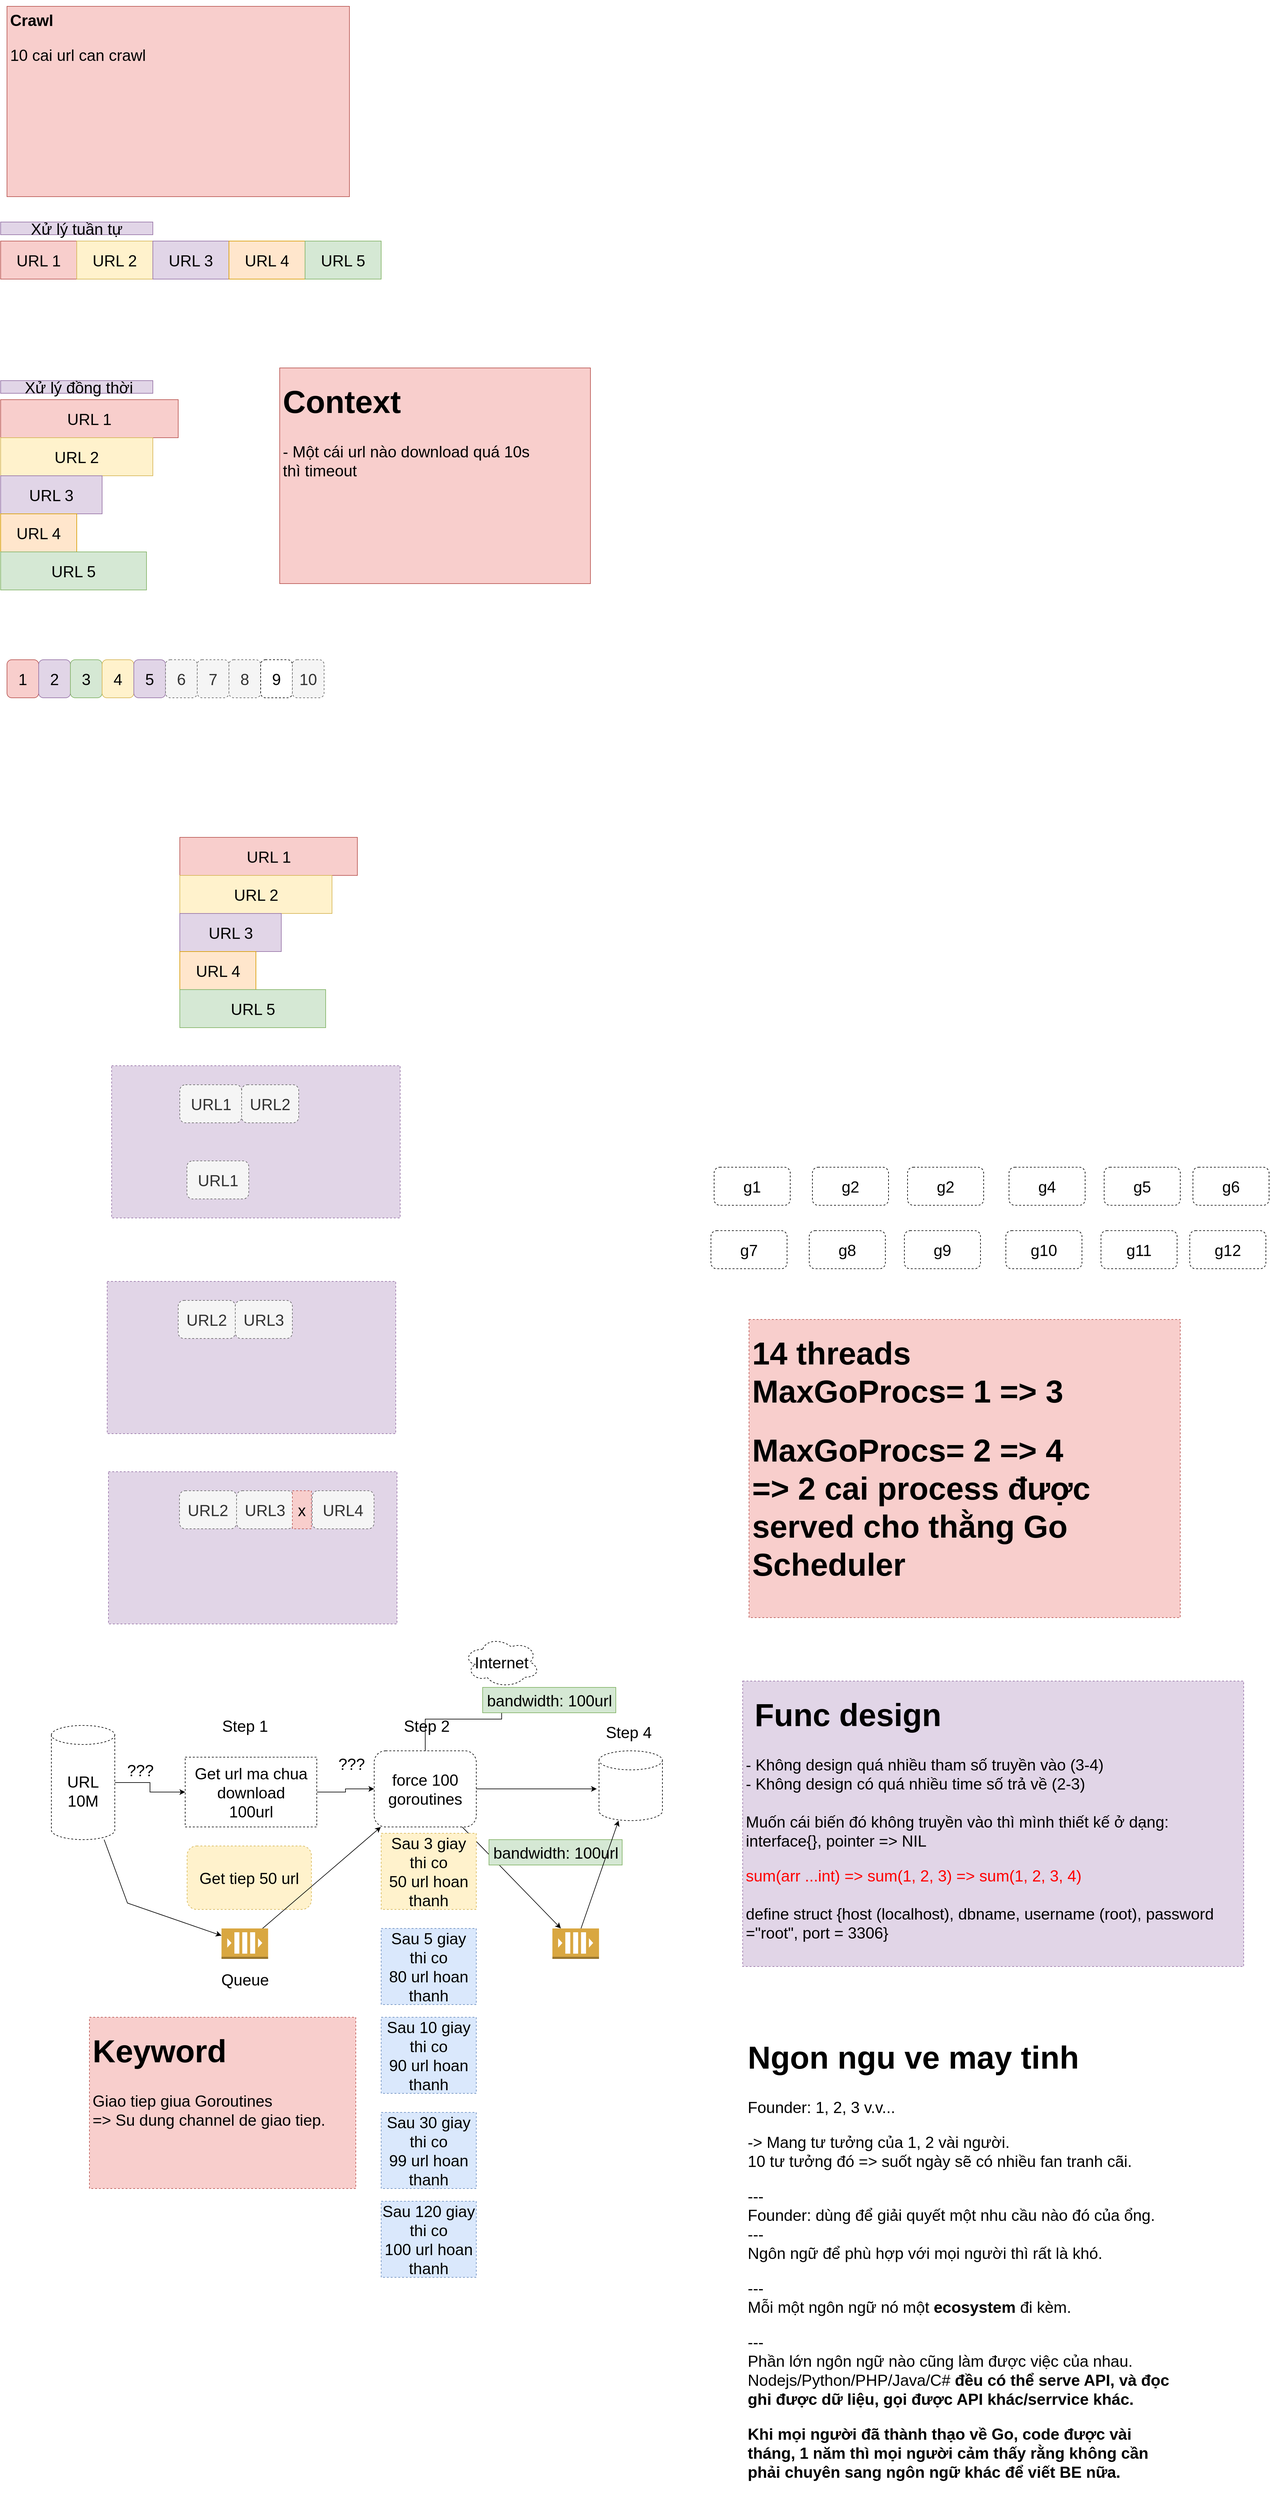 <mxfile version="14.5.1" type="device"><diagram id="S1A6ARI2aFTFLwObNTvR" name="Page-1"><mxGraphModel dx="1106" dy="900" grid="1" gridSize="10" guides="1" tooltips="1" connect="1" arrows="1" fold="1" page="1" pageScale="1" pageWidth="850" pageHeight="1100" math="0" shadow="0"><root><mxCell id="0"/><mxCell id="1" parent="0"/><mxCell id="Xr8a-XAWNBKAME4nFiZ5-33" value="" style="rounded=0;whiteSpace=wrap;html=1;dashed=1;fontSize=25;fillColor=#e1d5e7;strokeColor=#9673a6;" vertex="1" parent="1"><mxGeometry x="205" y="1750" width="455" height="240" as="geometry"/></mxCell><mxCell id="Xr8a-XAWNBKAME4nFiZ5-1" value="&lt;h1 style=&quot;font-size: 25px;&quot;&gt;Crawl&lt;/h1&gt;&lt;p style=&quot;font-size: 25px;&quot;&gt;10 cai url can crawl&lt;/p&gt;" style="text;html=1;strokeColor=#b85450;fillColor=#f8cecc;spacing=5;spacingTop=-20;whiteSpace=wrap;overflow=hidden;rounded=0;fontSize=25;" vertex="1" parent="1"><mxGeometry x="40" y="80" width="540" height="300" as="geometry"/></mxCell><mxCell id="Xr8a-XAWNBKAME4nFiZ5-2" value="URL 1" style="rounded=0;whiteSpace=wrap;html=1;fontSize=25;fillColor=#f8cecc;strokeColor=#b85450;" vertex="1" parent="1"><mxGeometry x="30" y="450" width="120" height="60" as="geometry"/></mxCell><mxCell id="Xr8a-XAWNBKAME4nFiZ5-3" value="URL 2" style="rounded=0;whiteSpace=wrap;html=1;fontSize=25;fillColor=#fff2cc;strokeColor=#d6b656;" vertex="1" parent="1"><mxGeometry x="150" y="450" width="120" height="60" as="geometry"/></mxCell><mxCell id="Xr8a-XAWNBKAME4nFiZ5-4" value="URL 3" style="rounded=0;whiteSpace=wrap;html=1;fontSize=25;fillColor=#e1d5e7;strokeColor=#9673a6;" vertex="1" parent="1"><mxGeometry x="270" y="450" width="120" height="60" as="geometry"/></mxCell><mxCell id="Xr8a-XAWNBKAME4nFiZ5-5" value="URL 4" style="rounded=0;whiteSpace=wrap;html=1;fontSize=25;fillColor=#ffe6cc;strokeColor=#d79b00;" vertex="1" parent="1"><mxGeometry x="390" y="450" width="120" height="60" as="geometry"/></mxCell><mxCell id="Xr8a-XAWNBKAME4nFiZ5-6" value="URL 5" style="rounded=0;whiteSpace=wrap;html=1;fontSize=25;fillColor=#d5e8d4;strokeColor=#82b366;" vertex="1" parent="1"><mxGeometry x="510" y="450" width="120" height="60" as="geometry"/></mxCell><mxCell id="Xr8a-XAWNBKAME4nFiZ5-7" value="Xử lý tuần tự" style="text;html=1;strokeColor=#9673a6;fillColor=#e1d5e7;align=center;verticalAlign=middle;whiteSpace=wrap;rounded=0;fontSize=25;" vertex="1" parent="1"><mxGeometry x="30" y="420" width="240" height="20" as="geometry"/></mxCell><mxCell id="Xr8a-XAWNBKAME4nFiZ5-8" value="URL 1" style="rounded=0;whiteSpace=wrap;html=1;fontSize=25;fillColor=#f8cecc;strokeColor=#b85450;" vertex="1" parent="1"><mxGeometry x="30" y="700" width="280" height="60" as="geometry"/></mxCell><mxCell id="Xr8a-XAWNBKAME4nFiZ5-9" value="URL 2" style="rounded=0;whiteSpace=wrap;html=1;fontSize=25;fillColor=#fff2cc;strokeColor=#d6b656;" vertex="1" parent="1"><mxGeometry x="30" y="760" width="240" height="60" as="geometry"/></mxCell><mxCell id="Xr8a-XAWNBKAME4nFiZ5-10" value="URL 3" style="rounded=0;whiteSpace=wrap;html=1;fontSize=25;fillColor=#e1d5e7;strokeColor=#9673a6;" vertex="1" parent="1"><mxGeometry x="30" y="820" width="160" height="60" as="geometry"/></mxCell><mxCell id="Xr8a-XAWNBKAME4nFiZ5-11" value="URL 4" style="rounded=0;whiteSpace=wrap;html=1;fontSize=25;fillColor=#ffe6cc;strokeColor=#d79b00;" vertex="1" parent="1"><mxGeometry x="30" y="880" width="120" height="60" as="geometry"/></mxCell><mxCell id="Xr8a-XAWNBKAME4nFiZ5-12" value="URL 5" style="rounded=0;whiteSpace=wrap;html=1;fontSize=25;fillColor=#d5e8d4;strokeColor=#82b366;" vertex="1" parent="1"><mxGeometry x="30" y="940" width="230" height="60" as="geometry"/></mxCell><mxCell id="Xr8a-XAWNBKAME4nFiZ5-13" value="&amp;nbsp;Xử lý đồng thời" style="text;html=1;strokeColor=#9673a6;fillColor=#e1d5e7;align=center;verticalAlign=middle;whiteSpace=wrap;rounded=0;fontSize=25;" vertex="1" parent="1"><mxGeometry x="30" y="670" width="240" height="20" as="geometry"/></mxCell><mxCell id="Xr8a-XAWNBKAME4nFiZ5-14" value="&lt;h1&gt;Context&lt;/h1&gt;&lt;div&gt;- Một cái url nào download quá 10s&lt;/div&gt;&lt;div&gt;thì timeout&lt;/div&gt;" style="text;html=1;strokeColor=#b85450;fillColor=#f8cecc;spacing=5;spacingTop=-20;whiteSpace=wrap;overflow=hidden;rounded=0;fontSize=25;" vertex="1" parent="1"><mxGeometry x="470" y="650" width="490" height="340" as="geometry"/></mxCell><mxCell id="Xr8a-XAWNBKAME4nFiZ5-15" value="1" style="rounded=1;whiteSpace=wrap;html=1;fontSize=25;fillColor=#f8cecc;strokeColor=#b85450;" vertex="1" parent="1"><mxGeometry x="40" y="1110" width="50" height="60" as="geometry"/></mxCell><mxCell id="Xr8a-XAWNBKAME4nFiZ5-16" value="2" style="rounded=1;whiteSpace=wrap;html=1;fontSize=25;fillColor=#e1d5e7;strokeColor=#9673a6;" vertex="1" parent="1"><mxGeometry x="90" y="1110" width="50" height="60" as="geometry"/></mxCell><mxCell id="Xr8a-XAWNBKAME4nFiZ5-17" value="3" style="rounded=1;whiteSpace=wrap;html=1;fontSize=25;fillColor=#d5e8d4;strokeColor=#82b366;" vertex="1" parent="1"><mxGeometry x="140" y="1110" width="50" height="60" as="geometry"/></mxCell><mxCell id="Xr8a-XAWNBKAME4nFiZ5-18" value="4" style="rounded=1;whiteSpace=wrap;html=1;fontSize=25;fillColor=#fff2cc;strokeColor=#d6b656;" vertex="1" parent="1"><mxGeometry x="190" y="1110" width="50" height="60" as="geometry"/></mxCell><mxCell id="Xr8a-XAWNBKAME4nFiZ5-19" value="5" style="rounded=1;whiteSpace=wrap;html=1;fontSize=25;fillColor=#e1d5e7;strokeColor=#9673a6;" vertex="1" parent="1"><mxGeometry x="240" y="1110" width="50" height="60" as="geometry"/></mxCell><mxCell id="Xr8a-XAWNBKAME4nFiZ5-20" value="6" style="rounded=1;whiteSpace=wrap;html=1;fontSize=25;fillColor=#f5f5f5;strokeColor=#666666;fontColor=#333333;dashed=1;" vertex="1" parent="1"><mxGeometry x="290" y="1110" width="50" height="60" as="geometry"/></mxCell><mxCell id="Xr8a-XAWNBKAME4nFiZ5-21" value="7" style="rounded=1;whiteSpace=wrap;html=1;fontSize=25;fillColor=#f5f5f5;strokeColor=#666666;fontColor=#333333;dashed=1;" vertex="1" parent="1"><mxGeometry x="340" y="1110" width="50" height="60" as="geometry"/></mxCell><mxCell id="Xr8a-XAWNBKAME4nFiZ5-22" value="8" style="rounded=1;whiteSpace=wrap;html=1;fontSize=25;fillColor=#f5f5f5;strokeColor=#666666;fontColor=#333333;dashed=1;" vertex="1" parent="1"><mxGeometry x="390" y="1110" width="50" height="60" as="geometry"/></mxCell><mxCell id="Xr8a-XAWNBKAME4nFiZ5-23" value="9" style="rounded=1;whiteSpace=wrap;html=1;fontSize=25;dashed=1;" vertex="1" parent="1"><mxGeometry x="440" y="1110" width="50" height="60" as="geometry"/></mxCell><mxCell id="Xr8a-XAWNBKAME4nFiZ5-24" value="10" style="rounded=1;whiteSpace=wrap;html=1;fontSize=25;fillColor=#f5f5f5;strokeColor=#666666;fontColor=#333333;dashed=1;" vertex="1" parent="1"><mxGeometry x="490" y="1110" width="50" height="60" as="geometry"/></mxCell><mxCell id="Xr8a-XAWNBKAME4nFiZ5-25" value="URL1" style="rounded=1;whiteSpace=wrap;html=1;fontSize=25;fillColor=#f5f5f5;strokeColor=#666666;fontColor=#333333;dashed=1;" vertex="1" parent="1"><mxGeometry x="312.5" y="1780" width="97.5" height="60" as="geometry"/></mxCell><mxCell id="Xr8a-XAWNBKAME4nFiZ5-26" value="URL2" style="rounded=1;whiteSpace=wrap;html=1;fontSize=25;fillColor=#f5f5f5;strokeColor=#666666;fontColor=#333333;dashed=1;" vertex="1" parent="1"><mxGeometry x="410" y="1780" width="90" height="60" as="geometry"/></mxCell><mxCell id="Xr8a-XAWNBKAME4nFiZ5-27" value="URL 1" style="rounded=0;whiteSpace=wrap;html=1;fontSize=25;fillColor=#f8cecc;strokeColor=#b85450;" vertex="1" parent="1"><mxGeometry x="312.5" y="1390" width="280" height="60" as="geometry"/></mxCell><mxCell id="Xr8a-XAWNBKAME4nFiZ5-28" value="URL 2" style="rounded=0;whiteSpace=wrap;html=1;fontSize=25;fillColor=#fff2cc;strokeColor=#d6b656;" vertex="1" parent="1"><mxGeometry x="312.5" y="1450" width="240" height="60" as="geometry"/></mxCell><mxCell id="Xr8a-XAWNBKAME4nFiZ5-29" value="URL 3" style="rounded=0;whiteSpace=wrap;html=1;fontSize=25;fillColor=#e1d5e7;strokeColor=#9673a6;" vertex="1" parent="1"><mxGeometry x="312.5" y="1510" width="160" height="60" as="geometry"/></mxCell><mxCell id="Xr8a-XAWNBKAME4nFiZ5-30" value="URL 4" style="rounded=0;whiteSpace=wrap;html=1;fontSize=25;fillColor=#ffe6cc;strokeColor=#d79b00;" vertex="1" parent="1"><mxGeometry x="312.5" y="1570" width="120" height="60" as="geometry"/></mxCell><mxCell id="Xr8a-XAWNBKAME4nFiZ5-31" value="URL 5" style="rounded=0;whiteSpace=wrap;html=1;fontSize=25;fillColor=#d5e8d4;strokeColor=#82b366;" vertex="1" parent="1"><mxGeometry x="312.5" y="1630" width="230" height="60" as="geometry"/></mxCell><mxCell id="Xr8a-XAWNBKAME4nFiZ5-32" value="URL1" style="rounded=1;whiteSpace=wrap;html=1;fontSize=25;fillColor=#f5f5f5;strokeColor=#666666;fontColor=#333333;dashed=1;" vertex="1" parent="1"><mxGeometry x="323.75" y="1900" width="97.5" height="60" as="geometry"/></mxCell><mxCell id="Xr8a-XAWNBKAME4nFiZ5-34" value="" style="rounded=0;whiteSpace=wrap;html=1;dashed=1;fontSize=25;fillColor=#e1d5e7;strokeColor=#9673a6;" vertex="1" parent="1"><mxGeometry x="198" y="2090" width="455" height="240" as="geometry"/></mxCell><mxCell id="Xr8a-XAWNBKAME4nFiZ5-36" value="URL2" style="rounded=1;whiteSpace=wrap;html=1;fontSize=25;fillColor=#f5f5f5;strokeColor=#666666;fontColor=#333333;dashed=1;" vertex="1" parent="1"><mxGeometry x="310" y="2120" width="90" height="60" as="geometry"/></mxCell><mxCell id="Xr8a-XAWNBKAME4nFiZ5-38" value="URL3" style="rounded=1;whiteSpace=wrap;html=1;fontSize=25;fillColor=#f5f5f5;strokeColor=#666666;fontColor=#333333;dashed=1;" vertex="1" parent="1"><mxGeometry x="400" y="2120" width="90" height="60" as="geometry"/></mxCell><mxCell id="Xr8a-XAWNBKAME4nFiZ5-39" value="" style="rounded=0;whiteSpace=wrap;html=1;dashed=1;fontSize=25;fillColor=#e1d5e7;strokeColor=#9673a6;" vertex="1" parent="1"><mxGeometry x="200" y="2390" width="455" height="240" as="geometry"/></mxCell><mxCell id="Xr8a-XAWNBKAME4nFiZ5-40" value="URL2" style="rounded=1;whiteSpace=wrap;html=1;fontSize=25;fillColor=#f5f5f5;strokeColor=#666666;fontColor=#333333;dashed=1;" vertex="1" parent="1"><mxGeometry x="312" y="2420" width="90" height="60" as="geometry"/></mxCell><mxCell id="Xr8a-XAWNBKAME4nFiZ5-41" value="URL3" style="rounded=1;whiteSpace=wrap;html=1;fontSize=25;fillColor=#f5f5f5;strokeColor=#666666;fontColor=#333333;dashed=1;" vertex="1" parent="1"><mxGeometry x="402" y="2420" width="90" height="60" as="geometry"/></mxCell><mxCell id="Xr8a-XAWNBKAME4nFiZ5-42" value="URL4" style="rounded=1;whiteSpace=wrap;html=1;fontSize=25;fillColor=#f5f5f5;strokeColor=#666666;fontColor=#333333;dashed=1;" vertex="1" parent="1"><mxGeometry x="521.25" y="2420" width="97.5" height="60" as="geometry"/></mxCell><mxCell id="Xr8a-XAWNBKAME4nFiZ5-43" value="x" style="rounded=0;whiteSpace=wrap;html=1;dashed=1;fontSize=25;fillColor=#f8cecc;strokeColor=#b85450;" vertex="1" parent="1"><mxGeometry x="490" y="2420" width="30" height="60" as="geometry"/></mxCell><mxCell id="Xr8a-XAWNBKAME4nFiZ5-46" style="edgeStyle=orthogonalEdgeStyle;rounded=0;orthogonalLoop=1;jettySize=auto;html=1;fontSize=25;" edge="1" parent="1" source="Xr8a-XAWNBKAME4nFiZ5-44" target="Xr8a-XAWNBKAME4nFiZ5-45"><mxGeometry relative="1" as="geometry"/></mxCell><mxCell id="Xr8a-XAWNBKAME4nFiZ5-66" style="rounded=0;orthogonalLoop=1;jettySize=auto;html=1;fontSize=25;" edge="1" parent="1" source="Xr8a-XAWNBKAME4nFiZ5-44" target="Xr8a-XAWNBKAME4nFiZ5-65"><mxGeometry relative="1" as="geometry"><Array as="points"><mxPoint x="230" y="3070"/></Array></mxGeometry></mxCell><mxCell id="Xr8a-XAWNBKAME4nFiZ5-44" value="URL&lt;br&gt;10M" style="shape=cylinder3;whiteSpace=wrap;html=1;boundedLbl=1;backgroundOutline=1;size=15;dashed=1;fontSize=25;" vertex="1" parent="1"><mxGeometry x="110" y="2790" width="100" height="180" as="geometry"/></mxCell><mxCell id="Xr8a-XAWNBKAME4nFiZ5-49" style="edgeStyle=orthogonalEdgeStyle;rounded=0;orthogonalLoop=1;jettySize=auto;html=1;fontSize=25;" edge="1" parent="1" source="Xr8a-XAWNBKAME4nFiZ5-45" target="Xr8a-XAWNBKAME4nFiZ5-48"><mxGeometry relative="1" as="geometry"/></mxCell><mxCell id="Xr8a-XAWNBKAME4nFiZ5-45" value="Get url ma chua download&lt;br&gt;100url" style="rounded=0;whiteSpace=wrap;html=1;dashed=1;fontSize=25;" vertex="1" parent="1"><mxGeometry x="321" y="2840" width="207.5" height="110" as="geometry"/></mxCell><mxCell id="Xr8a-XAWNBKAME4nFiZ5-51" style="edgeStyle=orthogonalEdgeStyle;rounded=0;orthogonalLoop=1;jettySize=auto;html=1;fontSize=25;" edge="1" parent="1" source="Xr8a-XAWNBKAME4nFiZ5-48" target="Xr8a-XAWNBKAME4nFiZ5-50"><mxGeometry relative="1" as="geometry"/></mxCell><mxCell id="Xr8a-XAWNBKAME4nFiZ5-70" style="edgeStyle=none;rounded=0;orthogonalLoop=1;jettySize=auto;html=1;fontSize=25;" edge="1" parent="1" source="Xr8a-XAWNBKAME4nFiZ5-48"><mxGeometry relative="1" as="geometry"><mxPoint x="970" y="2890" as="targetPoint"/></mxGeometry></mxCell><mxCell id="Xr8a-XAWNBKAME4nFiZ5-73" style="edgeStyle=none;rounded=0;orthogonalLoop=1;jettySize=auto;html=1;fontSize=25;" edge="1" parent="1" source="Xr8a-XAWNBKAME4nFiZ5-48" target="Xr8a-XAWNBKAME4nFiZ5-69"><mxGeometry relative="1" as="geometry"/></mxCell><mxCell id="Xr8a-XAWNBKAME4nFiZ5-48" value="force 100&lt;br&gt;goroutines" style="rounded=1;whiteSpace=wrap;html=1;dashed=1;fontSize=25;" vertex="1" parent="1"><mxGeometry x="619" y="2830" width="161" height="120" as="geometry"/></mxCell><mxCell id="Xr8a-XAWNBKAME4nFiZ5-50" value="Internet" style="ellipse;shape=cloud;whiteSpace=wrap;html=1;dashed=1;fontSize=25;" vertex="1" parent="1"><mxGeometry x="760" y="2650" width="120" height="80" as="geometry"/></mxCell><mxCell id="Xr8a-XAWNBKAME4nFiZ5-52" value="Sau 3 giay thi co&lt;br&gt;50 url hoan thanh" style="rounded=0;whiteSpace=wrap;html=1;dashed=1;fontSize=25;fillColor=#fff2cc;strokeColor=#d6b656;" vertex="1" parent="1"><mxGeometry x="630" y="2960" width="150" height="120" as="geometry"/></mxCell><mxCell id="Xr8a-XAWNBKAME4nFiZ5-53" value="Sau 5 giay thi co&lt;br&gt;80 url hoan thanh" style="rounded=0;whiteSpace=wrap;html=1;dashed=1;fontSize=25;fillColor=#dae8fc;strokeColor=#6c8ebf;" vertex="1" parent="1"><mxGeometry x="630" y="3110" width="150" height="120" as="geometry"/></mxCell><mxCell id="Xr8a-XAWNBKAME4nFiZ5-54" value="Sau 10 giay thi co&lt;br&gt;90 url hoan thanh" style="rounded=0;whiteSpace=wrap;html=1;dashed=1;fontSize=25;fillColor=#dae8fc;strokeColor=#6c8ebf;" vertex="1" parent="1"><mxGeometry x="630" y="3250" width="150" height="120" as="geometry"/></mxCell><mxCell id="Xr8a-XAWNBKAME4nFiZ5-55" value="Sau 30 giay thi co&lt;br&gt;99 url hoan thanh" style="rounded=0;whiteSpace=wrap;html=1;dashed=1;fontSize=25;fillColor=#dae8fc;strokeColor=#6c8ebf;" vertex="1" parent="1"><mxGeometry x="630" y="3400" width="150" height="120" as="geometry"/></mxCell><mxCell id="Xr8a-XAWNBKAME4nFiZ5-56" value="Sau 120 giay thi co&lt;br&gt;100 url hoan thanh" style="rounded=0;whiteSpace=wrap;html=1;dashed=1;fontSize=25;fillColor=#dae8fc;strokeColor=#6c8ebf;" vertex="1" parent="1"><mxGeometry x="630" y="3540" width="150" height="120" as="geometry"/></mxCell><mxCell id="Xr8a-XAWNBKAME4nFiZ5-57" value="Step 1" style="text;html=1;align=center;verticalAlign=middle;resizable=0;points=[];autosize=1;fontSize=25;" vertex="1" parent="1"><mxGeometry x="370" y="2770" width="90" height="40" as="geometry"/></mxCell><mxCell id="Xr8a-XAWNBKAME4nFiZ5-58" value="&amp;nbsp;Step 2" style="text;html=1;align=center;verticalAlign=middle;resizable=0;points=[];autosize=1;fontSize=25;" vertex="1" parent="1"><mxGeometry x="653" y="2770" width="90" height="40" as="geometry"/></mxCell><mxCell id="Xr8a-XAWNBKAME4nFiZ5-59" value="bandwidth: 100url" style="text;html=1;align=center;verticalAlign=middle;resizable=0;points=[];autosize=1;fontSize=25;fillColor=#d5e8d4;strokeColor=#82b366;" vertex="1" parent="1"><mxGeometry x="790" y="2730" width="210" height="40" as="geometry"/></mxCell><mxCell id="Xr8a-XAWNBKAME4nFiZ5-60" value="Get tiep 50 url" style="rounded=1;whiteSpace=wrap;html=1;dashed=1;fontSize=25;fillColor=#fff2cc;strokeColor=#d6b656;" vertex="1" parent="1"><mxGeometry x="324" y="2980" width="196" height="100" as="geometry"/></mxCell><mxCell id="Xr8a-XAWNBKAME4nFiZ5-61" value="bandwidth: 100url" style="text;html=1;align=center;verticalAlign=middle;resizable=0;points=[];autosize=1;fontSize=25;fillColor=#d5e8d4;strokeColor=#82b366;" vertex="1" parent="1"><mxGeometry x="800" y="2970" width="210" height="40" as="geometry"/></mxCell><mxCell id="Xr8a-XAWNBKAME4nFiZ5-62" value="???" style="text;html=1;align=center;verticalAlign=middle;resizable=0;points=[];autosize=1;fontSize=25;" vertex="1" parent="1"><mxGeometry x="220" y="2840" width="60" height="40" as="geometry"/></mxCell><mxCell id="Xr8a-XAWNBKAME4nFiZ5-63" value="???" style="text;html=1;align=center;verticalAlign=middle;resizable=0;points=[];autosize=1;fontSize=25;" vertex="1" parent="1"><mxGeometry x="552.5" y="2830" width="60" height="40" as="geometry"/></mxCell><mxCell id="Xr8a-XAWNBKAME4nFiZ5-67" style="edgeStyle=none;rounded=0;orthogonalLoop=1;jettySize=auto;html=1;fontSize=25;" edge="1" parent="1" source="Xr8a-XAWNBKAME4nFiZ5-65" target="Xr8a-XAWNBKAME4nFiZ5-48"><mxGeometry relative="1" as="geometry"/></mxCell><mxCell id="Xr8a-XAWNBKAME4nFiZ5-65" value="" style="outlineConnect=0;dashed=0;verticalLabelPosition=bottom;verticalAlign=top;align=center;html=1;shape=mxgraph.aws3.queue;fillColor=#D9A741;gradientColor=none;fontSize=25;" vertex="1" parent="1"><mxGeometry x="378.25" y="3110" width="73.5" height="48" as="geometry"/></mxCell><mxCell id="Xr8a-XAWNBKAME4nFiZ5-68" value="Queue" style="text;html=1;align=center;verticalAlign=middle;resizable=0;points=[];autosize=1;fontSize=25;" vertex="1" parent="1"><mxGeometry x="370" y="3170" width="90" height="40" as="geometry"/></mxCell><mxCell id="Xr8a-XAWNBKAME4nFiZ5-74" style="edgeStyle=none;rounded=0;orthogonalLoop=1;jettySize=auto;html=1;fontSize=25;" edge="1" parent="1" source="Xr8a-XAWNBKAME4nFiZ5-69" target="Xr8a-XAWNBKAME4nFiZ5-71"><mxGeometry relative="1" as="geometry"/></mxCell><mxCell id="Xr8a-XAWNBKAME4nFiZ5-69" value="" style="outlineConnect=0;dashed=0;verticalLabelPosition=bottom;verticalAlign=top;align=center;html=1;shape=mxgraph.aws3.queue;fillColor=#D9A741;gradientColor=none;fontSize=25;" vertex="1" parent="1"><mxGeometry x="900" y="3110" width="73.5" height="48" as="geometry"/></mxCell><mxCell id="Xr8a-XAWNBKAME4nFiZ5-71" value="" style="shape=cylinder3;whiteSpace=wrap;html=1;boundedLbl=1;backgroundOutline=1;size=15;dashed=1;fontSize=25;" vertex="1" parent="1"><mxGeometry x="973.5" y="2830" width="100" height="110" as="geometry"/></mxCell><mxCell id="Xr8a-XAWNBKAME4nFiZ5-72" value="Step 4" style="text;html=1;align=center;verticalAlign=middle;resizable=0;points=[];autosize=1;fontSize=25;" vertex="1" parent="1"><mxGeometry x="975" y="2780" width="90" height="40" as="geometry"/></mxCell><mxCell id="Xr8a-XAWNBKAME4nFiZ5-75" value="&lt;h1&gt;Keyword&lt;/h1&gt;&lt;div&gt;Giao tiep giua Goroutines&lt;/div&gt;&lt;div&gt;=&amp;gt; Su dung channel de giao tiep.&lt;/div&gt;" style="text;html=1;strokeColor=#b85450;fillColor=#f8cecc;spacing=5;spacingTop=-20;whiteSpace=wrap;overflow=hidden;rounded=0;dashed=1;fontSize=25;" vertex="1" parent="1"><mxGeometry x="170" y="3250" width="420" height="270" as="geometry"/></mxCell><mxCell id="Xr8a-XAWNBKAME4nFiZ5-76" value="g1" style="rounded=1;whiteSpace=wrap;html=1;dashed=1;fontSize=25;" vertex="1" parent="1"><mxGeometry x="1155" y="1910" width="120" height="60" as="geometry"/></mxCell><mxCell id="Xr8a-XAWNBKAME4nFiZ5-77" value="g2" style="rounded=1;whiteSpace=wrap;html=1;dashed=1;fontSize=25;" vertex="1" parent="1"><mxGeometry x="1310" y="1910" width="120" height="60" as="geometry"/></mxCell><mxCell id="Xr8a-XAWNBKAME4nFiZ5-78" value="g2" style="rounded=1;whiteSpace=wrap;html=1;dashed=1;fontSize=25;" vertex="1" parent="1"><mxGeometry x="1460" y="1910" width="120" height="60" as="geometry"/></mxCell><mxCell id="Xr8a-XAWNBKAME4nFiZ5-79" value="g4" style="rounded=1;whiteSpace=wrap;html=1;dashed=1;fontSize=25;" vertex="1" parent="1"><mxGeometry x="1620" y="1910" width="120" height="60" as="geometry"/></mxCell><mxCell id="Xr8a-XAWNBKAME4nFiZ5-80" value="g5" style="rounded=1;whiteSpace=wrap;html=1;dashed=1;fontSize=25;" vertex="1" parent="1"><mxGeometry x="1770" y="1910" width="120" height="60" as="geometry"/></mxCell><mxCell id="Xr8a-XAWNBKAME4nFiZ5-81" value="g6" style="rounded=1;whiteSpace=wrap;html=1;dashed=1;fontSize=25;" vertex="1" parent="1"><mxGeometry x="1910" y="1910" width="120" height="60" as="geometry"/></mxCell><mxCell id="Xr8a-XAWNBKAME4nFiZ5-82" value="g7" style="rounded=1;whiteSpace=wrap;html=1;dashed=1;fontSize=25;" vertex="1" parent="1"><mxGeometry x="1150" y="2010" width="120" height="60" as="geometry"/></mxCell><mxCell id="Xr8a-XAWNBKAME4nFiZ5-83" value="g8" style="rounded=1;whiteSpace=wrap;html=1;dashed=1;fontSize=25;" vertex="1" parent="1"><mxGeometry x="1305" y="2010" width="120" height="60" as="geometry"/></mxCell><mxCell id="Xr8a-XAWNBKAME4nFiZ5-84" value="g9" style="rounded=1;whiteSpace=wrap;html=1;dashed=1;fontSize=25;" vertex="1" parent="1"><mxGeometry x="1455" y="2010" width="120" height="60" as="geometry"/></mxCell><mxCell id="Xr8a-XAWNBKAME4nFiZ5-85" value="g10" style="rounded=1;whiteSpace=wrap;html=1;dashed=1;fontSize=25;" vertex="1" parent="1"><mxGeometry x="1615" y="2010" width="120" height="60" as="geometry"/></mxCell><mxCell id="Xr8a-XAWNBKAME4nFiZ5-86" value="g11" style="rounded=1;whiteSpace=wrap;html=1;dashed=1;fontSize=25;" vertex="1" parent="1"><mxGeometry x="1765" y="2010" width="120" height="60" as="geometry"/></mxCell><mxCell id="Xr8a-XAWNBKAME4nFiZ5-87" value="g12" style="rounded=1;whiteSpace=wrap;html=1;dashed=1;fontSize=25;" vertex="1" parent="1"><mxGeometry x="1905" y="2010" width="120" height="60" as="geometry"/></mxCell><mxCell id="Xr8a-XAWNBKAME4nFiZ5-88" value="&lt;h1&gt;14 threads&lt;br&gt;MaxGoProcs= 1 =&amp;gt; 3&lt;br&gt;&lt;/h1&gt;&lt;h1&gt;MaxGoProcs= 2 =&amp;gt; 4&lt;br&gt;=&amp;gt; 2 cai process được served cho thằng Go Scheduler&lt;/h1&gt;" style="text;html=1;strokeColor=#b85450;fillColor=#f8cecc;spacing=5;spacingTop=-20;whiteSpace=wrap;overflow=hidden;rounded=0;dashed=1;fontSize=25;" vertex="1" parent="1"><mxGeometry x="1210" y="2150" width="680" height="470" as="geometry"/></mxCell><mxCell id="Xr8a-XAWNBKAME4nFiZ5-89" value="&lt;h1&gt;&amp;nbsp;Func design&lt;/h1&gt;&lt;p&gt;- Không design quá nhiều tham số truyền vào (3-4)&lt;br&gt;- Không design có quá nhiều time số trả về (2-3)&lt;br&gt;&lt;br&gt;Muốn cái biến đó không truyền vào thì mình thiết kế ở dạng:&lt;br&gt;interface{}, pointer =&amp;gt; NIL&lt;/p&gt;&lt;p&gt;&lt;font color=&quot;#ff0000&quot;&gt;sum(arr ...int) =&amp;gt; sum(1, 2, 3) =&amp;gt; sum(1, 2, 3, 4)&lt;/font&gt;&lt;br&gt;&lt;br&gt;define struct {host (localhost), dbname, username (root), password =&quot;root&quot;, port = 3306}&lt;/p&gt;" style="text;html=1;strokeColor=#9673a6;fillColor=#e1d5e7;spacing=5;spacingTop=-20;whiteSpace=wrap;overflow=hidden;rounded=0;dashed=1;fontSize=25;" vertex="1" parent="1"><mxGeometry x="1200" y="2720" width="790" height="450" as="geometry"/></mxCell><mxCell id="Xr8a-XAWNBKAME4nFiZ5-90" value="&lt;h1&gt;Ngon ngu ve may tinh&lt;/h1&gt;&lt;p&gt;Founder: 1, 2, 3 v.v...&lt;/p&gt;&lt;p&gt;-&amp;gt; Mang tư tưởng của 1, 2 vài người.&lt;br&gt;10 tư tưởng đó =&amp;gt; suốt ngày sẽ có nhiều fan tranh cãi.&lt;/p&gt;&lt;p&gt;---&lt;br&gt;Founder: dùng để giải quyết một nhu cầu nào đó của ổng.&lt;br&gt;---&lt;br&gt;Ngôn ngữ để phù hợp với mọi người thì rất là khó.&lt;/p&gt;&lt;p&gt;---&lt;br&gt;Mỗi một ngôn ngữ nó một &lt;b&gt;ecosystem&lt;/b&gt; đi kèm.&lt;/p&gt;&lt;p&gt;---&lt;br&gt;Phần lớn ngôn ngữ nào cũng làm được việc của nhau.&lt;br&gt;Nodejs/Python/PHP/Java/C# &lt;b&gt;đều có thể serve API, và đọc ghi được dữ liệu, gọi được API khác/serrvice khác.&lt;/b&gt;&lt;/p&gt;&lt;p&gt;&lt;b&gt;Khi mọi người đã thành thạo về Go, code được vài tháng, 1 năm thì mọi người cảm thấy rằng không cần phải chuyên sang ngôn ngữ khác để viết BE nữa.&lt;/b&gt;&lt;/p&gt;" style="text;html=1;strokeColor=none;fillColor=none;spacing=5;spacingTop=-20;whiteSpace=wrap;overflow=hidden;rounded=0;dashed=1;fontSize=25;" vertex="1" parent="1"><mxGeometry x="1202.5" y="3260" width="695" height="750" as="geometry"/></mxCell></root></mxGraphModel></diagram></mxfile>